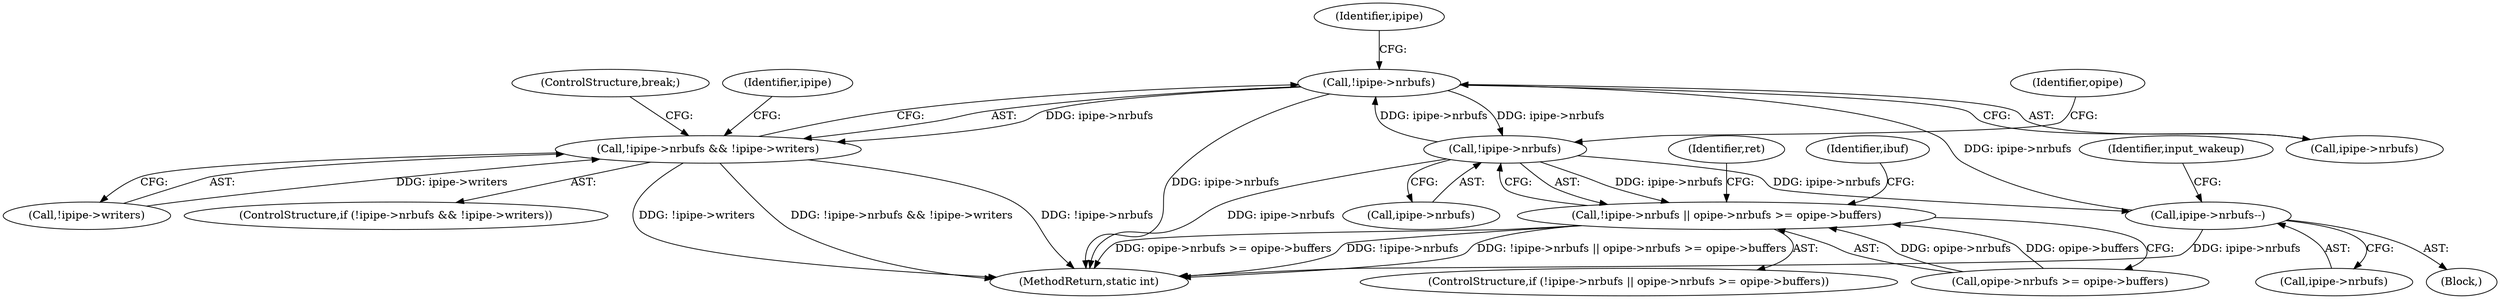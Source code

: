 digraph "0_linux_6b3a707736301c2128ca85ce85fb13f60b5e350a_2@pointer" {
"1000169" [label="(Call,!ipipe->nrbufs)"];
"1000180" [label="(Call,!ipipe->nrbufs)"];
"1000169" [label="(Call,!ipipe->nrbufs)"];
"1000277" [label="(Call,ipipe->nrbufs--)"];
"1000168" [label="(Call,!ipipe->nrbufs && !ipipe->writers)"];
"1000179" [label="(Call,!ipipe->nrbufs || opipe->nrbufs >= opipe->buffers)"];
"1000177" [label="(ControlStructure,break;)"];
"1000169" [label="(Call,!ipipe->nrbufs)"];
"1000179" [label="(Call,!ipipe->nrbufs || opipe->nrbufs >= opipe->buffers)"];
"1000170" [label="(Call,ipipe->nrbufs)"];
"1000180" [label="(Call,!ipipe->nrbufs)"];
"1000363" [label="(MethodReturn,static int)"];
"1000173" [label="(Call,!ipipe->writers)"];
"1000186" [label="(Identifier,opipe)"];
"1000181" [label="(Call,ipipe->nrbufs)"];
"1000193" [label="(Identifier,ret)"];
"1000278" [label="(Call,ipipe->nrbufs)"];
"1000178" [label="(ControlStructure,if (!ipipe->nrbufs || opipe->nrbufs >= opipe->buffers))"];
"1000167" [label="(ControlStructure,if (!ipipe->nrbufs && !ipipe->writers))"];
"1000282" [label="(Identifier,input_wakeup)"];
"1000247" [label="(Block,)"];
"1000184" [label="(Call,opipe->nrbufs >= opipe->buffers)"];
"1000175" [label="(Identifier,ipipe)"];
"1000168" [label="(Call,!ipipe->nrbufs && !ipipe->writers)"];
"1000277" [label="(Call,ipipe->nrbufs--)"];
"1000182" [label="(Identifier,ipipe)"];
"1000211" [label="(Identifier,ibuf)"];
"1000169" -> "1000168"  [label="AST: "];
"1000169" -> "1000170"  [label="CFG: "];
"1000170" -> "1000169"  [label="AST: "];
"1000175" -> "1000169"  [label="CFG: "];
"1000168" -> "1000169"  [label="CFG: "];
"1000169" -> "1000363"  [label="DDG: ipipe->nrbufs"];
"1000169" -> "1000168"  [label="DDG: ipipe->nrbufs"];
"1000180" -> "1000169"  [label="DDG: ipipe->nrbufs"];
"1000277" -> "1000169"  [label="DDG: ipipe->nrbufs"];
"1000169" -> "1000180"  [label="DDG: ipipe->nrbufs"];
"1000180" -> "1000179"  [label="AST: "];
"1000180" -> "1000181"  [label="CFG: "];
"1000181" -> "1000180"  [label="AST: "];
"1000186" -> "1000180"  [label="CFG: "];
"1000179" -> "1000180"  [label="CFG: "];
"1000180" -> "1000363"  [label="DDG: ipipe->nrbufs"];
"1000180" -> "1000179"  [label="DDG: ipipe->nrbufs"];
"1000180" -> "1000277"  [label="DDG: ipipe->nrbufs"];
"1000277" -> "1000247"  [label="AST: "];
"1000277" -> "1000278"  [label="CFG: "];
"1000278" -> "1000277"  [label="AST: "];
"1000282" -> "1000277"  [label="CFG: "];
"1000277" -> "1000363"  [label="DDG: ipipe->nrbufs"];
"1000168" -> "1000167"  [label="AST: "];
"1000168" -> "1000173"  [label="CFG: "];
"1000173" -> "1000168"  [label="AST: "];
"1000177" -> "1000168"  [label="CFG: "];
"1000182" -> "1000168"  [label="CFG: "];
"1000168" -> "1000363"  [label="DDG: !ipipe->nrbufs && !ipipe->writers"];
"1000168" -> "1000363"  [label="DDG: !ipipe->nrbufs"];
"1000168" -> "1000363"  [label="DDG: !ipipe->writers"];
"1000173" -> "1000168"  [label="DDG: ipipe->writers"];
"1000179" -> "1000178"  [label="AST: "];
"1000179" -> "1000184"  [label="CFG: "];
"1000184" -> "1000179"  [label="AST: "];
"1000193" -> "1000179"  [label="CFG: "];
"1000211" -> "1000179"  [label="CFG: "];
"1000179" -> "1000363"  [label="DDG: !ipipe->nrbufs || opipe->nrbufs >= opipe->buffers"];
"1000179" -> "1000363"  [label="DDG: opipe->nrbufs >= opipe->buffers"];
"1000179" -> "1000363"  [label="DDG: !ipipe->nrbufs"];
"1000184" -> "1000179"  [label="DDG: opipe->nrbufs"];
"1000184" -> "1000179"  [label="DDG: opipe->buffers"];
}
